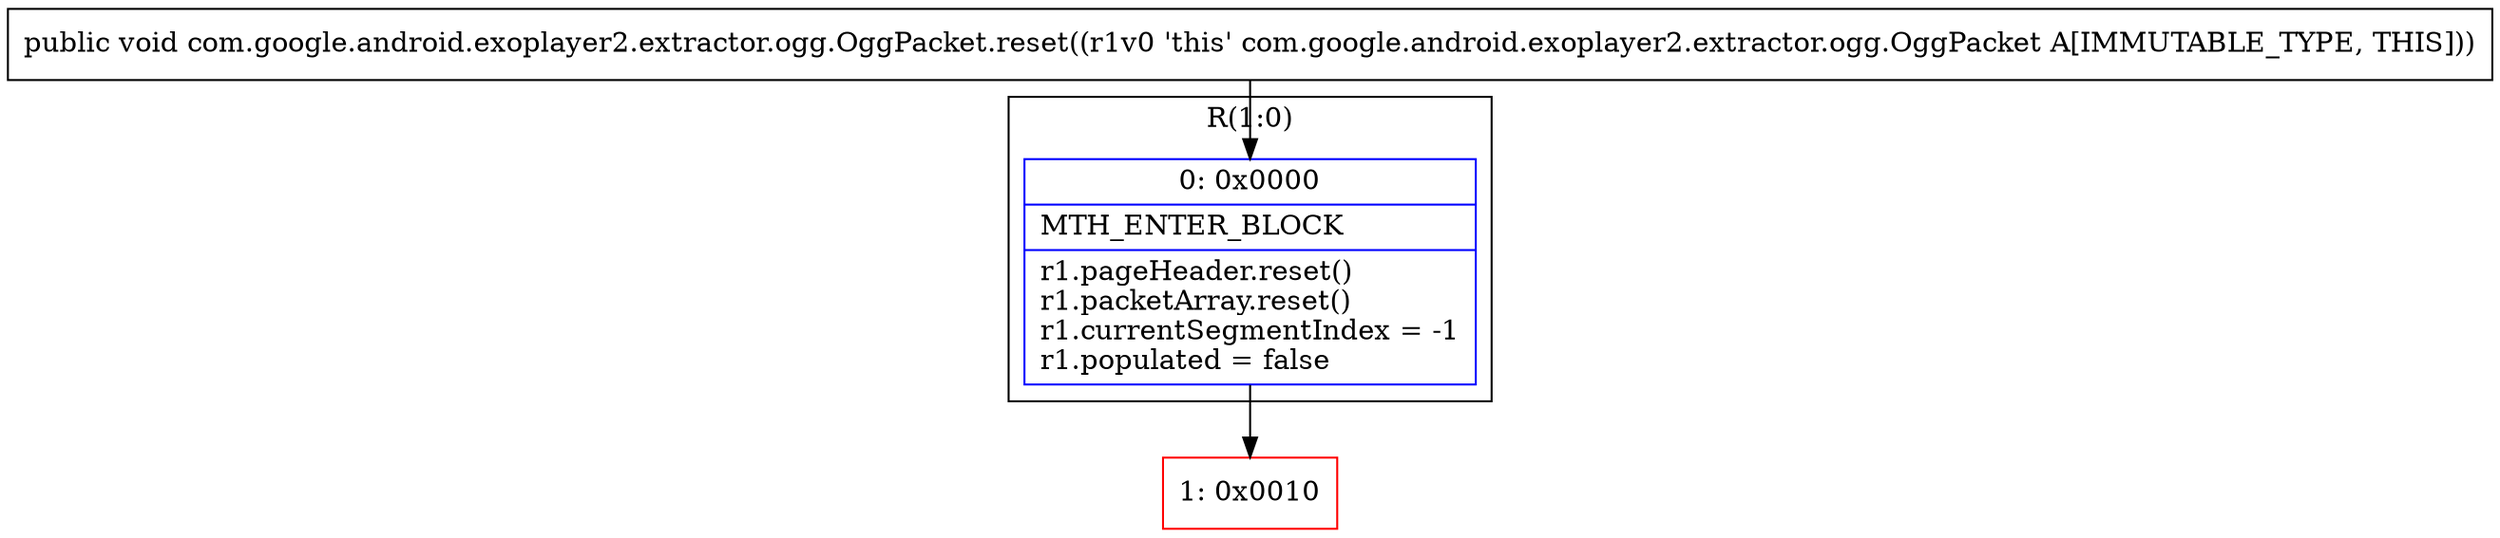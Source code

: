 digraph "CFG forcom.google.android.exoplayer2.extractor.ogg.OggPacket.reset()V" {
subgraph cluster_Region_533205579 {
label = "R(1:0)";
node [shape=record,color=blue];
Node_0 [shape=record,label="{0\:\ 0x0000|MTH_ENTER_BLOCK\l|r1.pageHeader.reset()\lr1.packetArray.reset()\lr1.currentSegmentIndex = \-1\lr1.populated = false\l}"];
}
Node_1 [shape=record,color=red,label="{1\:\ 0x0010}"];
MethodNode[shape=record,label="{public void com.google.android.exoplayer2.extractor.ogg.OggPacket.reset((r1v0 'this' com.google.android.exoplayer2.extractor.ogg.OggPacket A[IMMUTABLE_TYPE, THIS])) }"];
MethodNode -> Node_0;
Node_0 -> Node_1;
}


